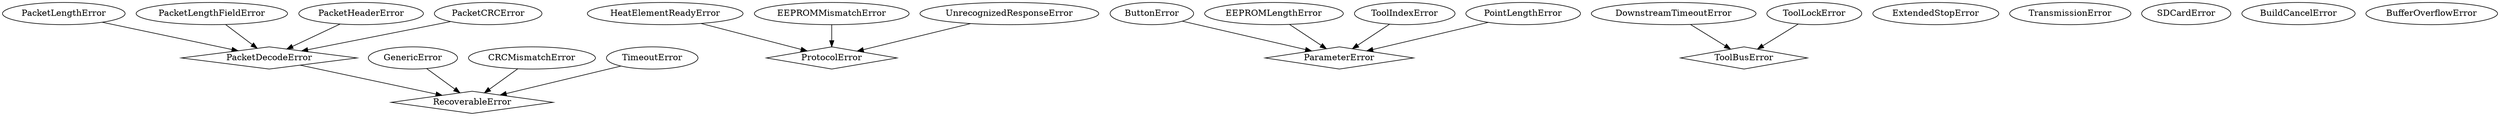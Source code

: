 // vim:ai:et:fenc=utf-8:ff=unix:sw=4:ts=4:

digraph
{
  rankdir=TB;

  edge[
  fontsize = 16
  fontcolor = "Red"
  ]

  "RecoverableError" [shape=diamond];
  "PacketDecodeError" [shape=diamond];
  "ProtocolError" [shape=diamond]; 
  "ParameterError" [shape=diamond];
  "ToolBusError" [shape=diamond];
  "ExtendedStopError";
  "TransmissionError";
  "SDCardError";
  "ExtendedStopError";
  "BuildCancelError";
  "BufferOverflowError";
  "GenericError" -> "RecoverableError";
  "CRCMismatchError" -> "RecoverableError";
  "TimeoutError" -> "RecoverableError";
  "DownstreamTimeoutError" -> "ToolBusError";
  "ToolLockError" ->  "ToolBusError";

  "PacketDecodeError" -> "RecoverableError";
  "PacketLengthError" -> "PacketDecodeError";
  "PacketLengthFieldError" -> "PacketDecodeError";
  "PacketHeaderError" -> "PacketDecodeError";
  "PacketCRCError" -> "PacketDecodeError"; 

  "HeatElementReadyError" -> "ProtocolError";
  "EEPROMMismatchError" ->  "ProtocolError";
  "UnrecognizedResponseError" -> "ProtocolError";

  "ButtonError" -> "ParameterError";
  "EEPROMLengthError" -> "ParameterError";
  "ToolIndexError" -> "ParameterError";
  "PointLengthError" -> "ParameterError";
} 
